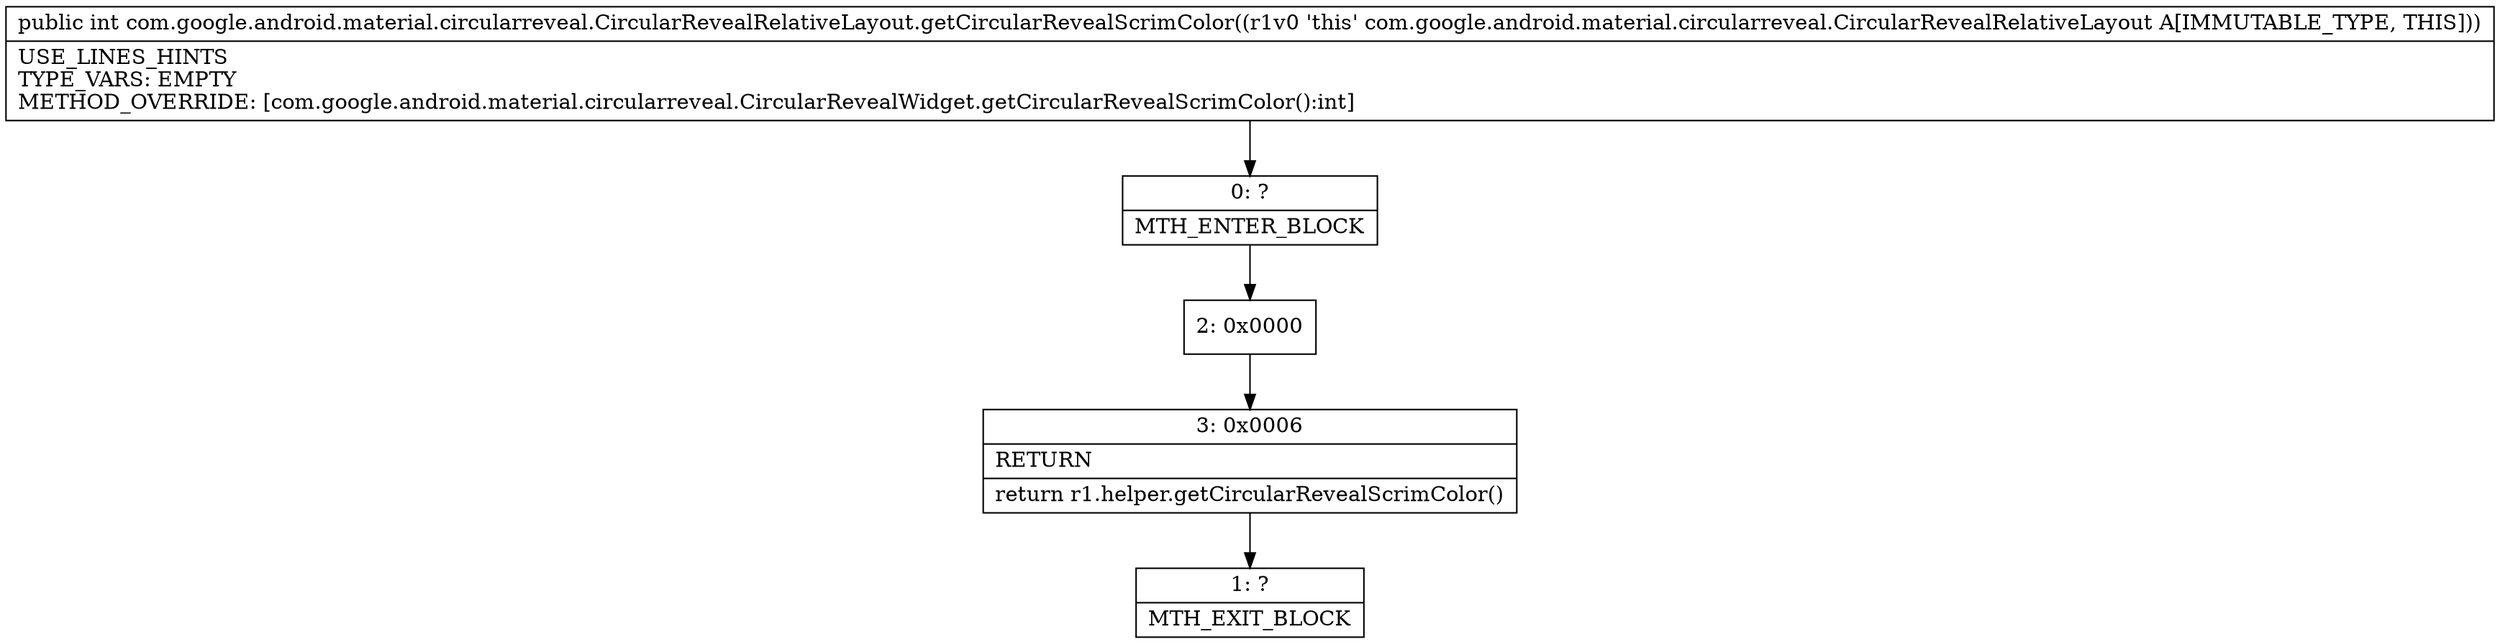 digraph "CFG forcom.google.android.material.circularreveal.CircularRevealRelativeLayout.getCircularRevealScrimColor()I" {
Node_0 [shape=record,label="{0\:\ ?|MTH_ENTER_BLOCK\l}"];
Node_2 [shape=record,label="{2\:\ 0x0000}"];
Node_3 [shape=record,label="{3\:\ 0x0006|RETURN\l|return r1.helper.getCircularRevealScrimColor()\l}"];
Node_1 [shape=record,label="{1\:\ ?|MTH_EXIT_BLOCK\l}"];
MethodNode[shape=record,label="{public int com.google.android.material.circularreveal.CircularRevealRelativeLayout.getCircularRevealScrimColor((r1v0 'this' com.google.android.material.circularreveal.CircularRevealRelativeLayout A[IMMUTABLE_TYPE, THIS]))  | USE_LINES_HINTS\lTYPE_VARS: EMPTY\lMETHOD_OVERRIDE: [com.google.android.material.circularreveal.CircularRevealWidget.getCircularRevealScrimColor():int]\l}"];
MethodNode -> Node_0;Node_0 -> Node_2;
Node_2 -> Node_3;
Node_3 -> Node_1;
}

